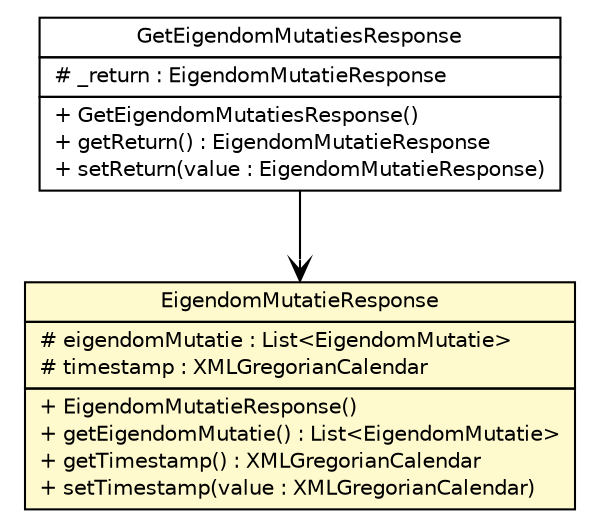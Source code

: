 #!/usr/local/bin/dot
#
# Class diagram 
# Generated by UMLGraph version R5_6-24-gf6e263 (http://www.umlgraph.org/)
#

digraph G {
	edge [fontname="Helvetica",fontsize=10,labelfontname="Helvetica",labelfontsize=10];
	node [fontname="Helvetica",fontsize=10,shape=plaintext];
	nodesep=0.25;
	ranksep=0.5;
	// nl.b3p.brmo.soap.eigendom.EigendomMutatieResponse
	c873 [label=<<table title="nl.b3p.brmo.soap.eigendom.EigendomMutatieResponse" border="0" cellborder="1" cellspacing="0" cellpadding="2" port="p" bgcolor="lemonChiffon" href="./EigendomMutatieResponse.html">
		<tr><td><table border="0" cellspacing="0" cellpadding="1">
<tr><td align="center" balign="center"> EigendomMutatieResponse </td></tr>
		</table></td></tr>
		<tr><td><table border="0" cellspacing="0" cellpadding="1">
<tr><td align="left" balign="left"> # eigendomMutatie : List&lt;EigendomMutatie&gt; </td></tr>
<tr><td align="left" balign="left"> # timestamp : XMLGregorianCalendar </td></tr>
		</table></td></tr>
		<tr><td><table border="0" cellspacing="0" cellpadding="1">
<tr><td align="left" balign="left"> + EigendomMutatieResponse() </td></tr>
<tr><td align="left" balign="left"> + getEigendomMutatie() : List&lt;EigendomMutatie&gt; </td></tr>
<tr><td align="left" balign="left"> + getTimestamp() : XMLGregorianCalendar </td></tr>
<tr><td align="left" balign="left"> + setTimestamp(value : XMLGregorianCalendar) </td></tr>
		</table></td></tr>
		</table>>, URL="./EigendomMutatieResponse.html", fontname="Helvetica", fontcolor="black", fontsize=10.0];
	// nl.b3p.brmo.soap.eigendom.GetEigendomMutatiesResponse
	c881 [label=<<table title="nl.b3p.brmo.soap.eigendom.GetEigendomMutatiesResponse" border="0" cellborder="1" cellspacing="0" cellpadding="2" port="p" href="./GetEigendomMutatiesResponse.html">
		<tr><td><table border="0" cellspacing="0" cellpadding="1">
<tr><td align="center" balign="center"> GetEigendomMutatiesResponse </td></tr>
		</table></td></tr>
		<tr><td><table border="0" cellspacing="0" cellpadding="1">
<tr><td align="left" balign="left"> # _return : EigendomMutatieResponse </td></tr>
		</table></td></tr>
		<tr><td><table border="0" cellspacing="0" cellpadding="1">
<tr><td align="left" balign="left"> + GetEigendomMutatiesResponse() </td></tr>
<tr><td align="left" balign="left"> + getReturn() : EigendomMutatieResponse </td></tr>
<tr><td align="left" balign="left"> + setReturn(value : EigendomMutatieResponse) </td></tr>
		</table></td></tr>
		</table>>, URL="./GetEigendomMutatiesResponse.html", fontname="Helvetica", fontcolor="black", fontsize=10.0];
	// nl.b3p.brmo.soap.eigendom.GetEigendomMutatiesResponse NAVASSOC nl.b3p.brmo.soap.eigendom.EigendomMutatieResponse
	c881:p -> c873:p [taillabel="", label="", headlabel="", fontname="Helvetica", fontcolor="black", fontsize=10.0, color="black", arrowhead=open];
}

